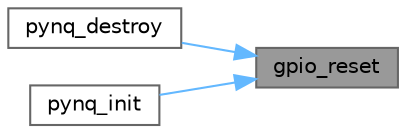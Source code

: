 digraph "gpio_reset"
{
 // LATEX_PDF_SIZE
  bgcolor="transparent";
  edge [fontname=Helvetica,fontsize=10,labelfontname=Helvetica,labelfontsize=10];
  node [fontname=Helvetica,fontsize=10,shape=box,height=0.2,width=0.4];
  rankdir="RL";
  Node1 [id="Node000001",label="gpio_reset",height=0.2,width=0.4,color="gray40", fillcolor="grey60", style="filled", fontcolor="black",tooltip="Reset all IO pins."];
  Node1 -> Node2 [id="edge1_Node000001_Node000002",dir="back",color="steelblue1",style="solid",tooltip=" "];
  Node2 [id="Node000002",label="pynq_destroy",height=0.2,width=0.4,color="grey40", fillcolor="white", style="filled",URL="$libpynq_8c.html#ac2fc79c63b22d4ce66226ca5d36d8577",tooltip="Reset and destroy the switchbox and GPIO of the PYNQ."];
  Node1 -> Node3 [id="edge2_Node000001_Node000003",dir="back",color="steelblue1",style="solid",tooltip=" "];
  Node3 [id="Node000003",label="pynq_init",height=0.2,width=0.4,color="grey40", fillcolor="white", style="filled",URL="$libpynq_8c.html#a3c76b9633e9988436c3e3555be805728",tooltip="Initialise the switchbox and GPIO of the PYNQ."];
}
